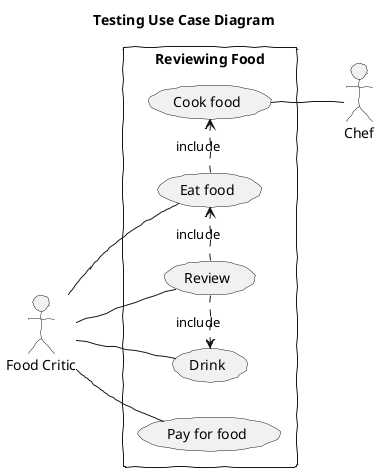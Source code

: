 @startuml
skinparam handwritten true
skinparam monochrome true
skinparam DefaultFontName xkcd Script
' skinparam packageStyle rectangle
left to right direction

title Testing Use Case Diagram

actor "Food Critic" as foodCritic
actor "Chef" as chef

rectangle "Reviewing Food" {
  foodCritic -- (Eat food)
  foodCritic -- (Drink)
  foodCritic -- (Review)
  foodCritic -- (Pay for food)
  (Cook food) -- chef
  (Eat food) .> (Cook food) : include
  (Review) .> (Eat food) : include
  (Review) .> (Drink) : include
}

' actor customer
' actor employee
' rectangle checkout {
'   customer -- (checkout)
'   (checkout) .> (payment) : include
'   (help) .> (checkout) : extends
'   (checkout) -- employee
' }


@enduml
